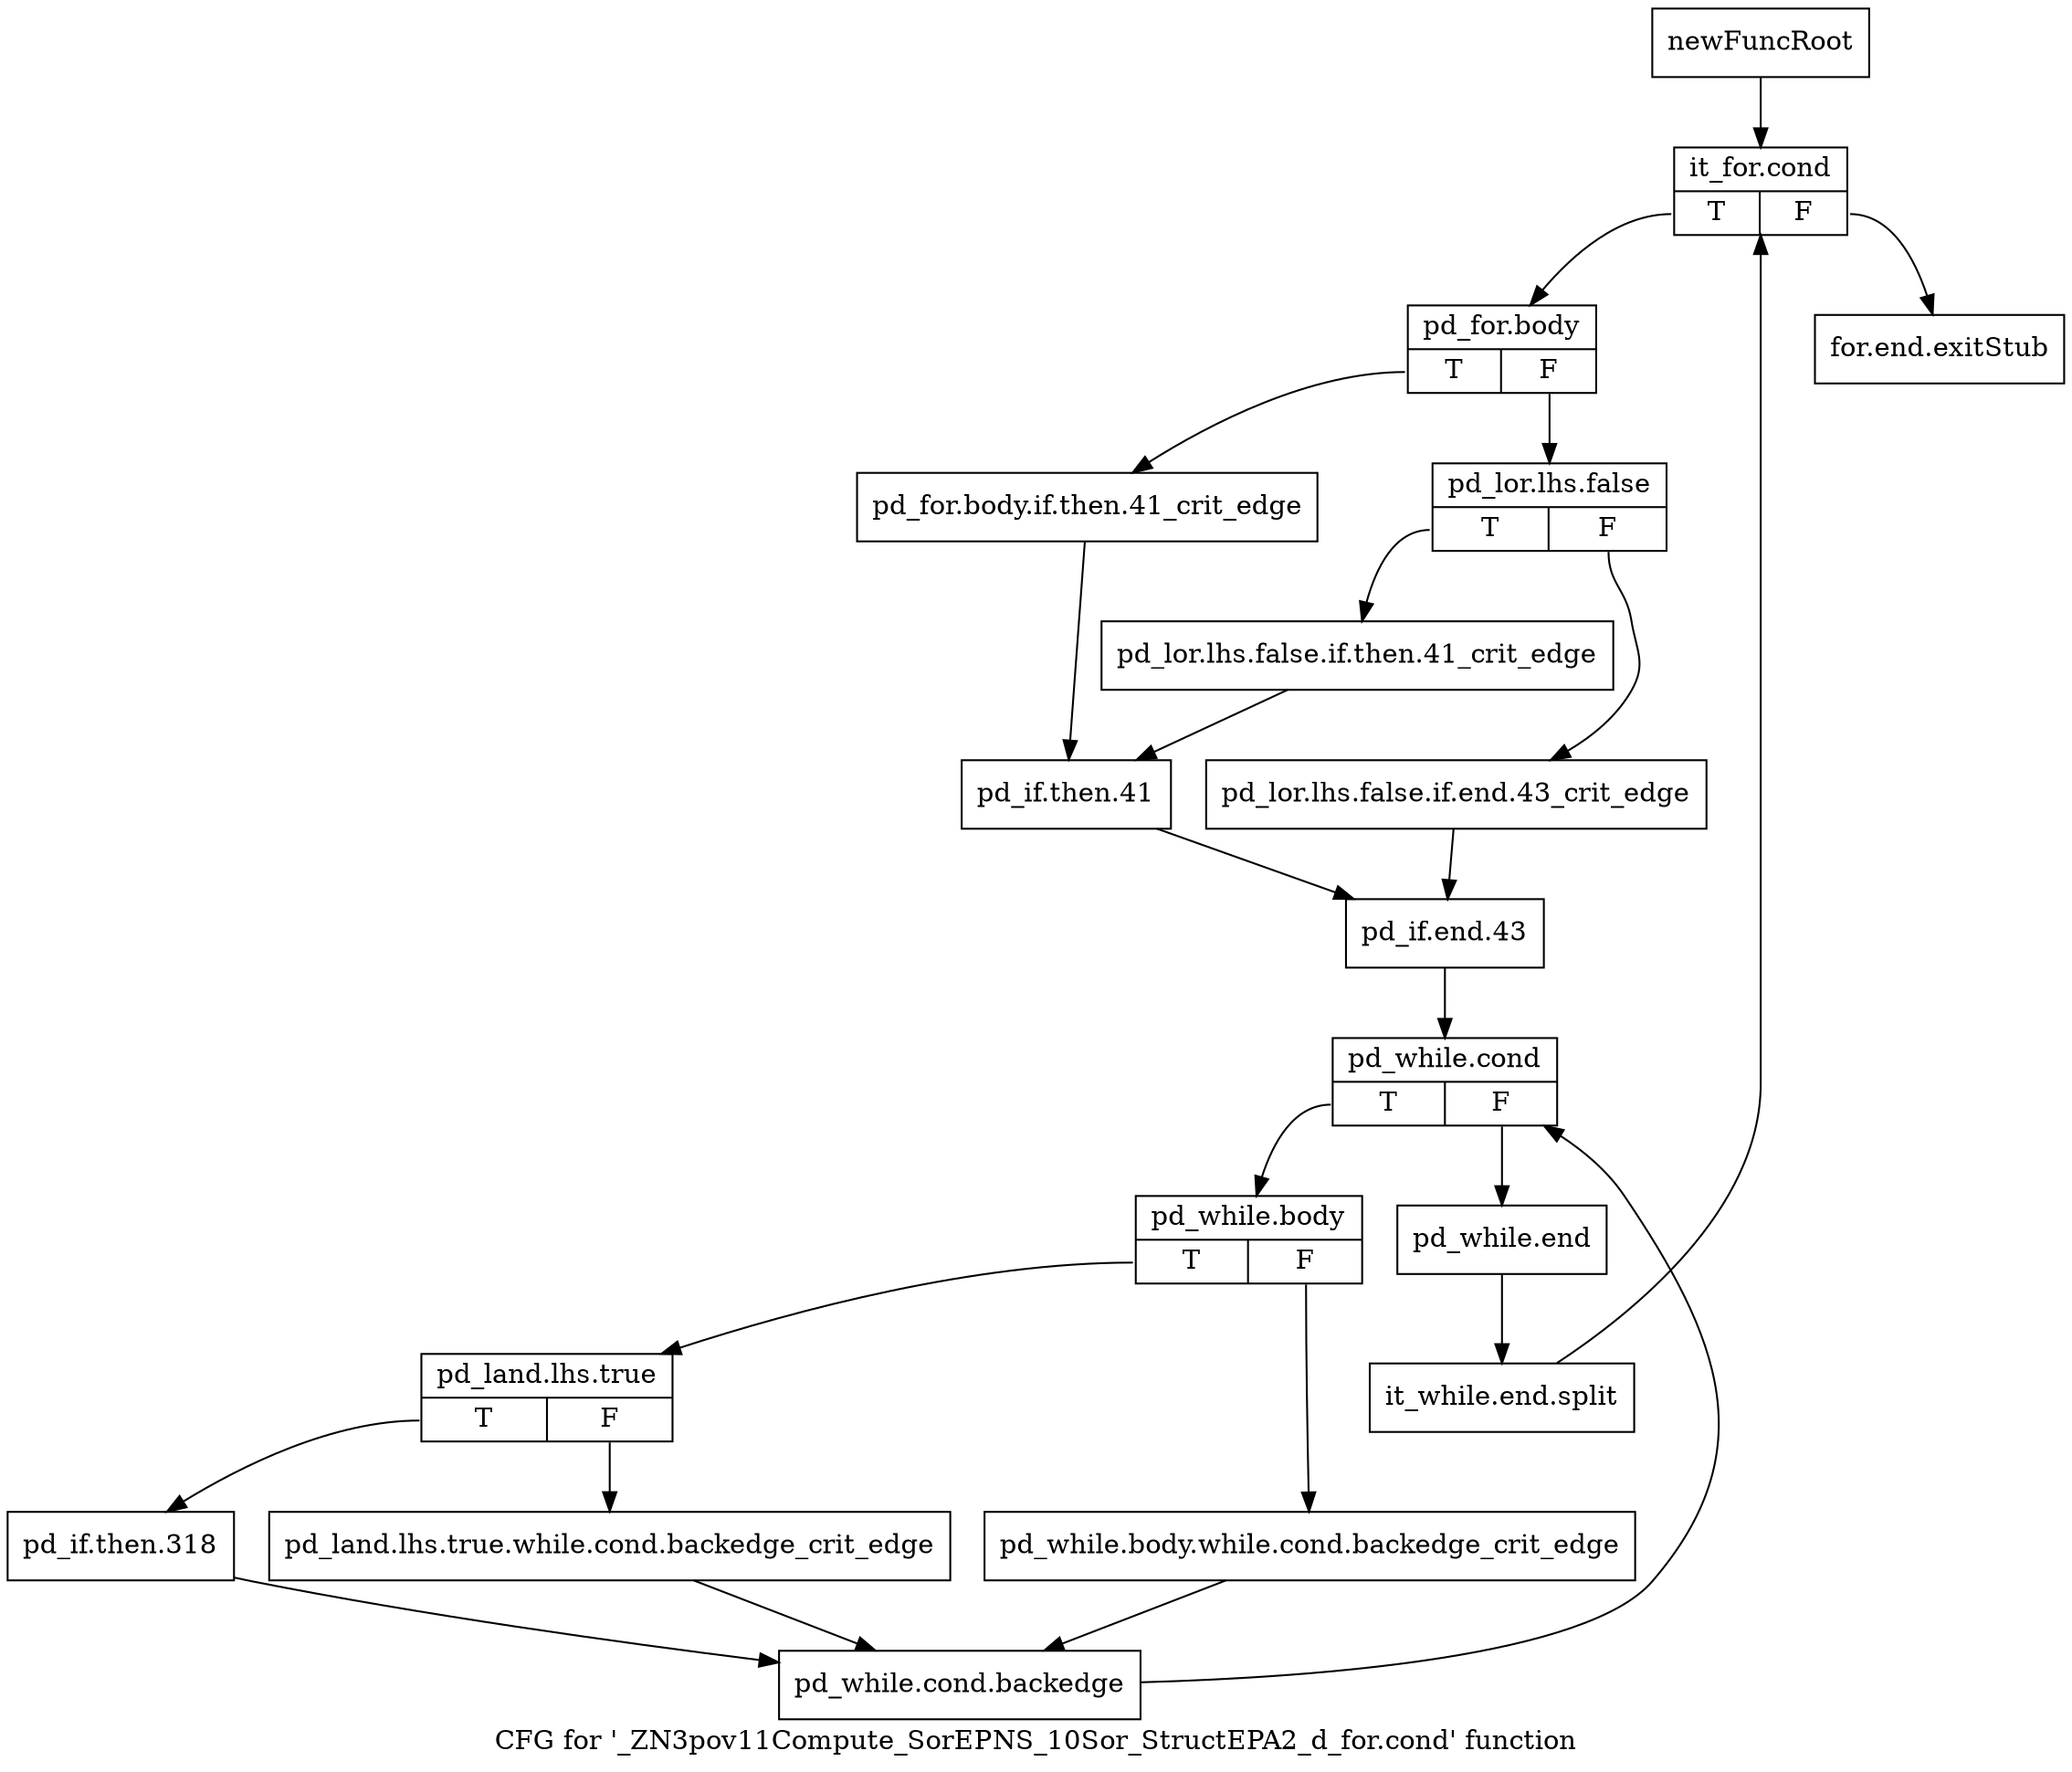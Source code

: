 digraph "CFG for '_ZN3pov11Compute_SorEPNS_10Sor_StructEPA2_d_for.cond' function" {
	label="CFG for '_ZN3pov11Compute_SorEPNS_10Sor_StructEPA2_d_for.cond' function";

	Node0x2bef930 [shape=record,label="{newFuncRoot}"];
	Node0x2bef930 -> Node0x2bef9d0;
	Node0x2bef980 [shape=record,label="{for.end.exitStub}"];
	Node0x2bef9d0 [shape=record,label="{it_for.cond|{<s0>T|<s1>F}}"];
	Node0x2bef9d0:s0 -> Node0x2befa20;
	Node0x2bef9d0:s1 -> Node0x2bef980;
	Node0x2befa20 [shape=record,label="{pd_for.body|{<s0>T|<s1>F}}"];
	Node0x2befa20:s0 -> Node0x2befb60;
	Node0x2befa20:s1 -> Node0x2befa70;
	Node0x2befa70 [shape=record,label="{pd_lor.lhs.false|{<s0>T|<s1>F}}"];
	Node0x2befa70:s0 -> Node0x2befb10;
	Node0x2befa70:s1 -> Node0x2befac0;
	Node0x2befac0 [shape=record,label="{pd_lor.lhs.false.if.end.43_crit_edge}"];
	Node0x2befac0 -> Node0x2befc00;
	Node0x2befb10 [shape=record,label="{pd_lor.lhs.false.if.then.41_crit_edge}"];
	Node0x2befb10 -> Node0x2befbb0;
	Node0x2befb60 [shape=record,label="{pd_for.body.if.then.41_crit_edge}"];
	Node0x2befb60 -> Node0x2befbb0;
	Node0x2befbb0 [shape=record,label="{pd_if.then.41}"];
	Node0x2befbb0 -> Node0x2befc00;
	Node0x2befc00 [shape=record,label="{pd_if.end.43}"];
	Node0x2befc00 -> Node0x2befc50;
	Node0x2befc50 [shape=record,label="{pd_while.cond|{<s0>T|<s1>F}}"];
	Node0x2befc50:s0 -> Node0x2befcf0;
	Node0x2befc50:s1 -> Node0x2befca0;
	Node0x2befca0 [shape=record,label="{pd_while.end}"];
	Node0x2befca0 -> Node0x3973e10;
	Node0x3973e10 [shape=record,label="{it_while.end.split}"];
	Node0x3973e10 -> Node0x2bef9d0;
	Node0x2befcf0 [shape=record,label="{pd_while.body|{<s0>T|<s1>F}}"];
	Node0x2befcf0:s0 -> Node0x2befd90;
	Node0x2befcf0:s1 -> Node0x2befd40;
	Node0x2befd40 [shape=record,label="{pd_while.body.while.cond.backedge_crit_edge}"];
	Node0x2befd40 -> Node0x2befe80;
	Node0x2befd90 [shape=record,label="{pd_land.lhs.true|{<s0>T|<s1>F}}"];
	Node0x2befd90:s0 -> Node0x2befe30;
	Node0x2befd90:s1 -> Node0x2befde0;
	Node0x2befde0 [shape=record,label="{pd_land.lhs.true.while.cond.backedge_crit_edge}"];
	Node0x2befde0 -> Node0x2befe80;
	Node0x2befe30 [shape=record,label="{pd_if.then.318}"];
	Node0x2befe30 -> Node0x2befe80;
	Node0x2befe80 [shape=record,label="{pd_while.cond.backedge}"];
	Node0x2befe80 -> Node0x2befc50;
}
